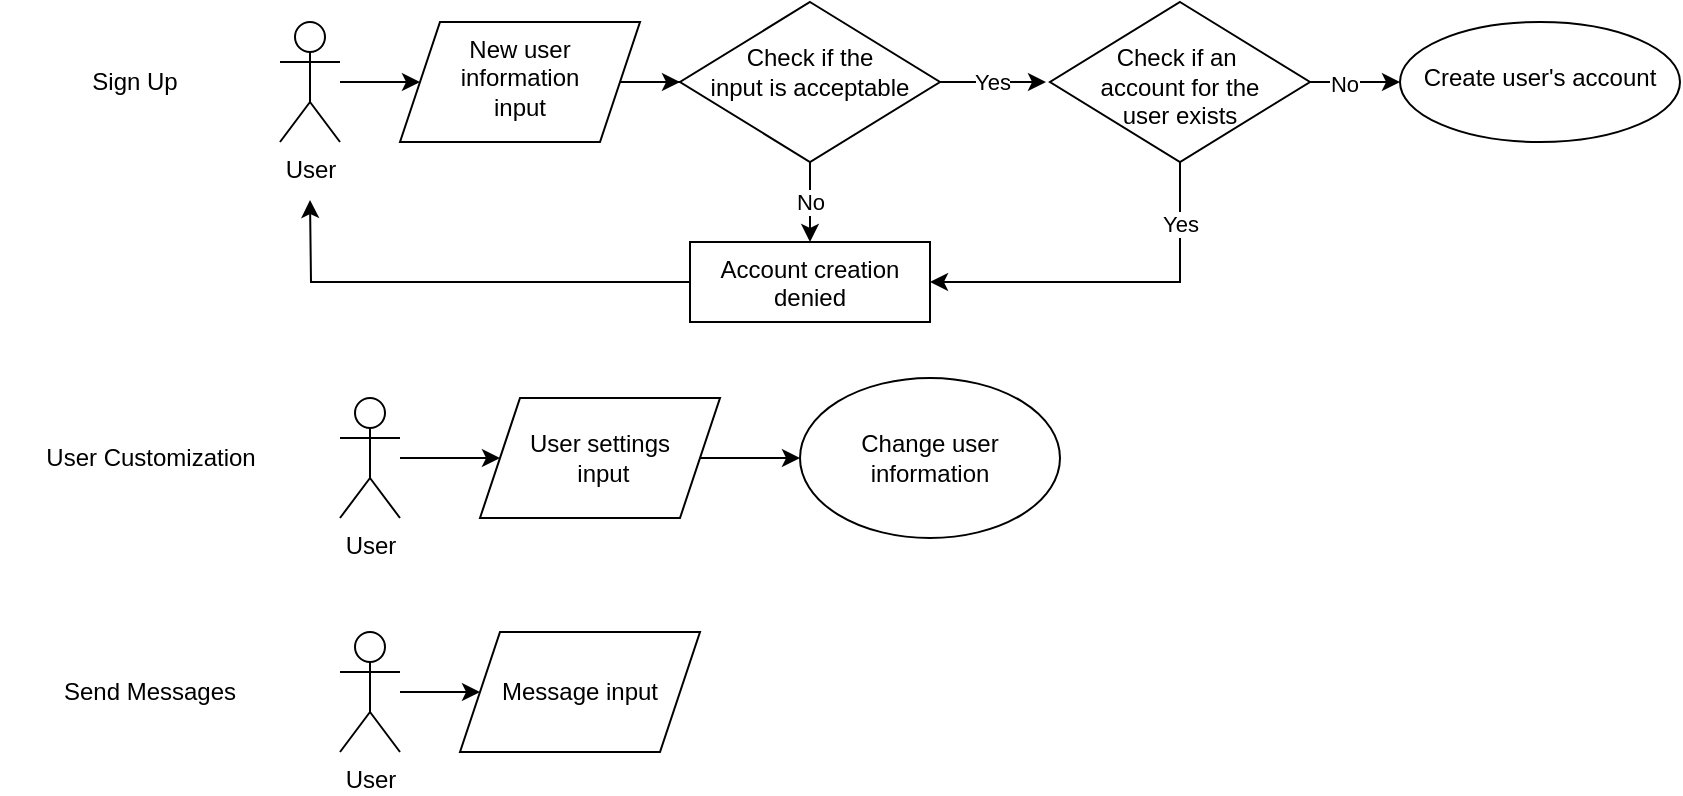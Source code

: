 <mxfile version="24.7.16">
  <diagram name="Page-1" id="SBNDKTTEdVOXE4RD1kLH">
    <mxGraphModel dx="696" dy="368" grid="1" gridSize="10" guides="1" tooltips="1" connect="1" arrows="1" fold="1" page="1" pageScale="1" pageWidth="850" pageHeight="1100" math="0" shadow="0">
      <root>
        <mxCell id="0" />
        <mxCell id="1" parent="0" />
        <mxCell id="36Wj5U354HoHek48pkDs-14" value="" style="edgeStyle=orthogonalEdgeStyle;rounded=0;orthogonalLoop=1;jettySize=auto;html=1;" edge="1" parent="1" source="36Wj5U354HoHek48pkDs-1" target="36Wj5U354HoHek48pkDs-13">
          <mxGeometry relative="1" as="geometry" />
        </mxCell>
        <mxCell id="36Wj5U354HoHek48pkDs-1" value="User" style="shape=umlActor;verticalLabelPosition=bottom;verticalAlign=top;html=1;outlineConnect=0;" vertex="1" parent="1">
          <mxGeometry x="140" y="40" width="30" height="60" as="geometry" />
        </mxCell>
        <mxCell id="36Wj5U354HoHek48pkDs-4" value="Sign Up" style="text;html=1;align=center;verticalAlign=middle;resizable=0;points=[];autosize=1;strokeColor=none;fillColor=none;" vertex="1" parent="1">
          <mxGeometry x="32" y="55" width="70" height="30" as="geometry" />
        </mxCell>
        <mxCell id="36Wj5U354HoHek48pkDs-23" value="" style="edgeStyle=orthogonalEdgeStyle;rounded=0;orthogonalLoop=1;jettySize=auto;html=1;" edge="1" parent="1" source="36Wj5U354HoHek48pkDs-10" target="36Wj5U354HoHek48pkDs-22">
          <mxGeometry relative="1" as="geometry" />
        </mxCell>
        <mxCell id="36Wj5U354HoHek48pkDs-24" value="No" style="edgeLabel;html=1;align=center;verticalAlign=middle;resizable=0;points=[];" vertex="1" connectable="0" parent="36Wj5U354HoHek48pkDs-23">
          <mxGeometry x="-0.24" y="-1" relative="1" as="geometry">
            <mxPoint as="offset" />
          </mxGeometry>
        </mxCell>
        <mxCell id="36Wj5U354HoHek48pkDs-25" value="Yes" style="edgeStyle=orthogonalEdgeStyle;rounded=0;orthogonalLoop=1;jettySize=auto;html=1;exitX=0.5;exitY=1;exitDx=0;exitDy=0;entryX=1;entryY=0.5;entryDx=0;entryDy=0;" edge="1" parent="1" source="36Wj5U354HoHek48pkDs-10" target="36Wj5U354HoHek48pkDs-16">
          <mxGeometry x="-0.667" relative="1" as="geometry">
            <mxPoint as="offset" />
          </mxGeometry>
        </mxCell>
        <mxCell id="36Wj5U354HoHek48pkDs-10" value="&lt;div&gt;&lt;br&gt;&lt;/div&gt;Check&amp;nbsp;&lt;span style=&quot;background-color: initial;&quot;&gt;if an&amp;nbsp;&lt;/span&gt;&lt;div&gt;&lt;div&gt;account&amp;nbsp;&lt;span style=&quot;background-color: initial;&quot;&gt;for the&lt;/span&gt;&lt;/div&gt;&lt;div&gt;&lt;span style=&quot;background-color: initial;&quot;&gt;user exists&lt;/span&gt;&lt;/div&gt;&lt;/div&gt;" style="rhombus;whiteSpace=wrap;html=1;verticalAlign=top;" vertex="1" parent="1">
          <mxGeometry x="525" y="30" width="130" height="80" as="geometry" />
        </mxCell>
        <mxCell id="36Wj5U354HoHek48pkDs-46" value="" style="edgeStyle=orthogonalEdgeStyle;rounded=0;orthogonalLoop=1;jettySize=auto;html=1;" edge="1" parent="1" source="36Wj5U354HoHek48pkDs-13" target="36Wj5U354HoHek48pkDs-45">
          <mxGeometry relative="1" as="geometry" />
        </mxCell>
        <mxCell id="36Wj5U354HoHek48pkDs-13" value="New user&lt;div&gt;information&lt;/div&gt;&lt;div&gt;input&lt;/div&gt;" style="shape=parallelogram;perimeter=parallelogramPerimeter;whiteSpace=wrap;html=1;fixedSize=1;verticalAlign=top;" vertex="1" parent="1">
          <mxGeometry x="200" y="40" width="120" height="60" as="geometry" />
        </mxCell>
        <mxCell id="36Wj5U354HoHek48pkDs-20" style="edgeStyle=orthogonalEdgeStyle;rounded=0;orthogonalLoop=1;jettySize=auto;html=1;exitX=0;exitY=0.5;exitDx=0;exitDy=0;" edge="1" parent="1" source="36Wj5U354HoHek48pkDs-16">
          <mxGeometry relative="1" as="geometry">
            <mxPoint x="370" y="169" as="sourcePoint" />
            <mxPoint x="155" y="129" as="targetPoint" />
          </mxGeometry>
        </mxCell>
        <mxCell id="36Wj5U354HoHek48pkDs-16" value="&lt;div&gt;&lt;span style=&quot;background-color: initial;&quot;&gt;Account creation denied&lt;/span&gt;&lt;br&gt;&lt;/div&gt;" style="whiteSpace=wrap;html=1;verticalAlign=top;" vertex="1" parent="1">
          <mxGeometry x="345" y="150" width="120" height="40" as="geometry" />
        </mxCell>
        <mxCell id="36Wj5U354HoHek48pkDs-19" style="edgeStyle=orthogonalEdgeStyle;rounded=0;orthogonalLoop=1;jettySize=auto;html=1;exitX=0.5;exitY=1;exitDx=0;exitDy=0;" edge="1" parent="1" source="36Wj5U354HoHek48pkDs-16" target="36Wj5U354HoHek48pkDs-16">
          <mxGeometry relative="1" as="geometry" />
        </mxCell>
        <mxCell id="36Wj5U354HoHek48pkDs-22" value="&lt;div&gt;&lt;br&gt;&lt;/div&gt;&lt;div&gt;Create user&#39;s account&lt;/div&gt;" style="ellipse;whiteSpace=wrap;html=1;verticalAlign=top;" vertex="1" parent="1">
          <mxGeometry x="700" y="40" width="140" height="60" as="geometry" />
        </mxCell>
        <mxCell id="36Wj5U354HoHek48pkDs-26" value="User Customization" style="text;html=1;align=center;verticalAlign=middle;resizable=0;points=[];autosize=1;strokeColor=none;fillColor=none;" vertex="1" parent="1">
          <mxGeometry x="10" y="243" width="130" height="30" as="geometry" />
        </mxCell>
        <mxCell id="36Wj5U354HoHek48pkDs-38" style="edgeStyle=orthogonalEdgeStyle;rounded=0;orthogonalLoop=1;jettySize=auto;html=1;entryX=0;entryY=0.5;entryDx=0;entryDy=0;" edge="1" parent="1" source="36Wj5U354HoHek48pkDs-27" target="36Wj5U354HoHek48pkDs-29">
          <mxGeometry relative="1" as="geometry" />
        </mxCell>
        <mxCell id="36Wj5U354HoHek48pkDs-27" value="User" style="shape=umlActor;verticalLabelPosition=bottom;verticalAlign=top;html=1;outlineConnect=0;" vertex="1" parent="1">
          <mxGeometry x="170" y="228" width="30" height="60" as="geometry" />
        </mxCell>
        <mxCell id="36Wj5U354HoHek48pkDs-31" style="edgeStyle=orthogonalEdgeStyle;rounded=0;orthogonalLoop=1;jettySize=auto;html=1;exitX=1;exitY=0.5;exitDx=0;exitDy=0;entryX=0;entryY=0.5;entryDx=0;entryDy=0;" edge="1" parent="1" source="36Wj5U354HoHek48pkDs-29" target="36Wj5U354HoHek48pkDs-32">
          <mxGeometry relative="1" as="geometry">
            <mxPoint x="410" y="258" as="targetPoint" />
          </mxGeometry>
        </mxCell>
        <mxCell id="36Wj5U354HoHek48pkDs-29" value="User settings&lt;div&gt;&amp;nbsp;input&lt;/div&gt;" style="shape=parallelogram;perimeter=parallelogramPerimeter;whiteSpace=wrap;html=1;fixedSize=1;" vertex="1" parent="1">
          <mxGeometry x="240" y="228" width="120" height="60" as="geometry" />
        </mxCell>
        <mxCell id="36Wj5U354HoHek48pkDs-32" value="Change user&lt;div&gt;information&lt;/div&gt;" style="ellipse;whiteSpace=wrap;html=1;" vertex="1" parent="1">
          <mxGeometry x="400" y="218" width="130" height="80" as="geometry" />
        </mxCell>
        <mxCell id="36Wj5U354HoHek48pkDs-33" value="Send Messages" style="text;html=1;align=center;verticalAlign=middle;whiteSpace=wrap;rounded=0;" vertex="1" parent="1">
          <mxGeometry y="360" width="150" height="30" as="geometry" />
        </mxCell>
        <mxCell id="36Wj5U354HoHek48pkDs-37" value="" style="edgeStyle=orthogonalEdgeStyle;rounded=0;orthogonalLoop=1;jettySize=auto;html=1;entryX=0;entryY=0.5;entryDx=0;entryDy=0;" edge="1" parent="1" source="36Wj5U354HoHek48pkDs-34" target="36Wj5U354HoHek48pkDs-39">
          <mxGeometry relative="1" as="geometry">
            <mxPoint x="240" y="375" as="targetPoint" />
          </mxGeometry>
        </mxCell>
        <mxCell id="36Wj5U354HoHek48pkDs-34" value="User" style="shape=umlActor;verticalLabelPosition=bottom;verticalAlign=top;html=1;outlineConnect=0;" vertex="1" parent="1">
          <mxGeometry x="170" y="345" width="30" height="60" as="geometry" />
        </mxCell>
        <mxCell id="36Wj5U354HoHek48pkDs-39" value="Message input" style="shape=parallelogram;perimeter=parallelogramPerimeter;whiteSpace=wrap;html=1;fixedSize=1;" vertex="1" parent="1">
          <mxGeometry x="230" y="345" width="120" height="60" as="geometry" />
        </mxCell>
        <mxCell id="36Wj5U354HoHek48pkDs-47" value="Yes" style="edgeStyle=orthogonalEdgeStyle;rounded=0;orthogonalLoop=1;jettySize=auto;html=1;exitX=1;exitY=0.5;exitDx=0;exitDy=0;entryX=0;entryY=0.5;entryDx=0;entryDy=0;" edge="1" parent="1">
          <mxGeometry relative="1" as="geometry">
            <mxPoint x="468" y="70" as="sourcePoint" />
            <mxPoint x="523" y="70" as="targetPoint" />
          </mxGeometry>
        </mxCell>
        <mxCell id="36Wj5U354HoHek48pkDs-50" value="No" style="edgeStyle=orthogonalEdgeStyle;rounded=0;orthogonalLoop=1;jettySize=auto;html=1;entryX=0.5;entryY=0;entryDx=0;entryDy=0;" edge="1" parent="1" source="36Wj5U354HoHek48pkDs-45" target="36Wj5U354HoHek48pkDs-16">
          <mxGeometry relative="1" as="geometry" />
        </mxCell>
        <mxCell id="36Wj5U354HoHek48pkDs-45" value="&lt;div&gt;&lt;br&gt;&lt;/div&gt;&lt;div&gt;Check if the&lt;/div&gt;&lt;div&gt;input is acceptable&lt;/div&gt;" style="rhombus;whiteSpace=wrap;html=1;verticalAlign=top;" vertex="1" parent="1">
          <mxGeometry x="340" y="30" width="130" height="80" as="geometry" />
        </mxCell>
      </root>
    </mxGraphModel>
  </diagram>
</mxfile>
